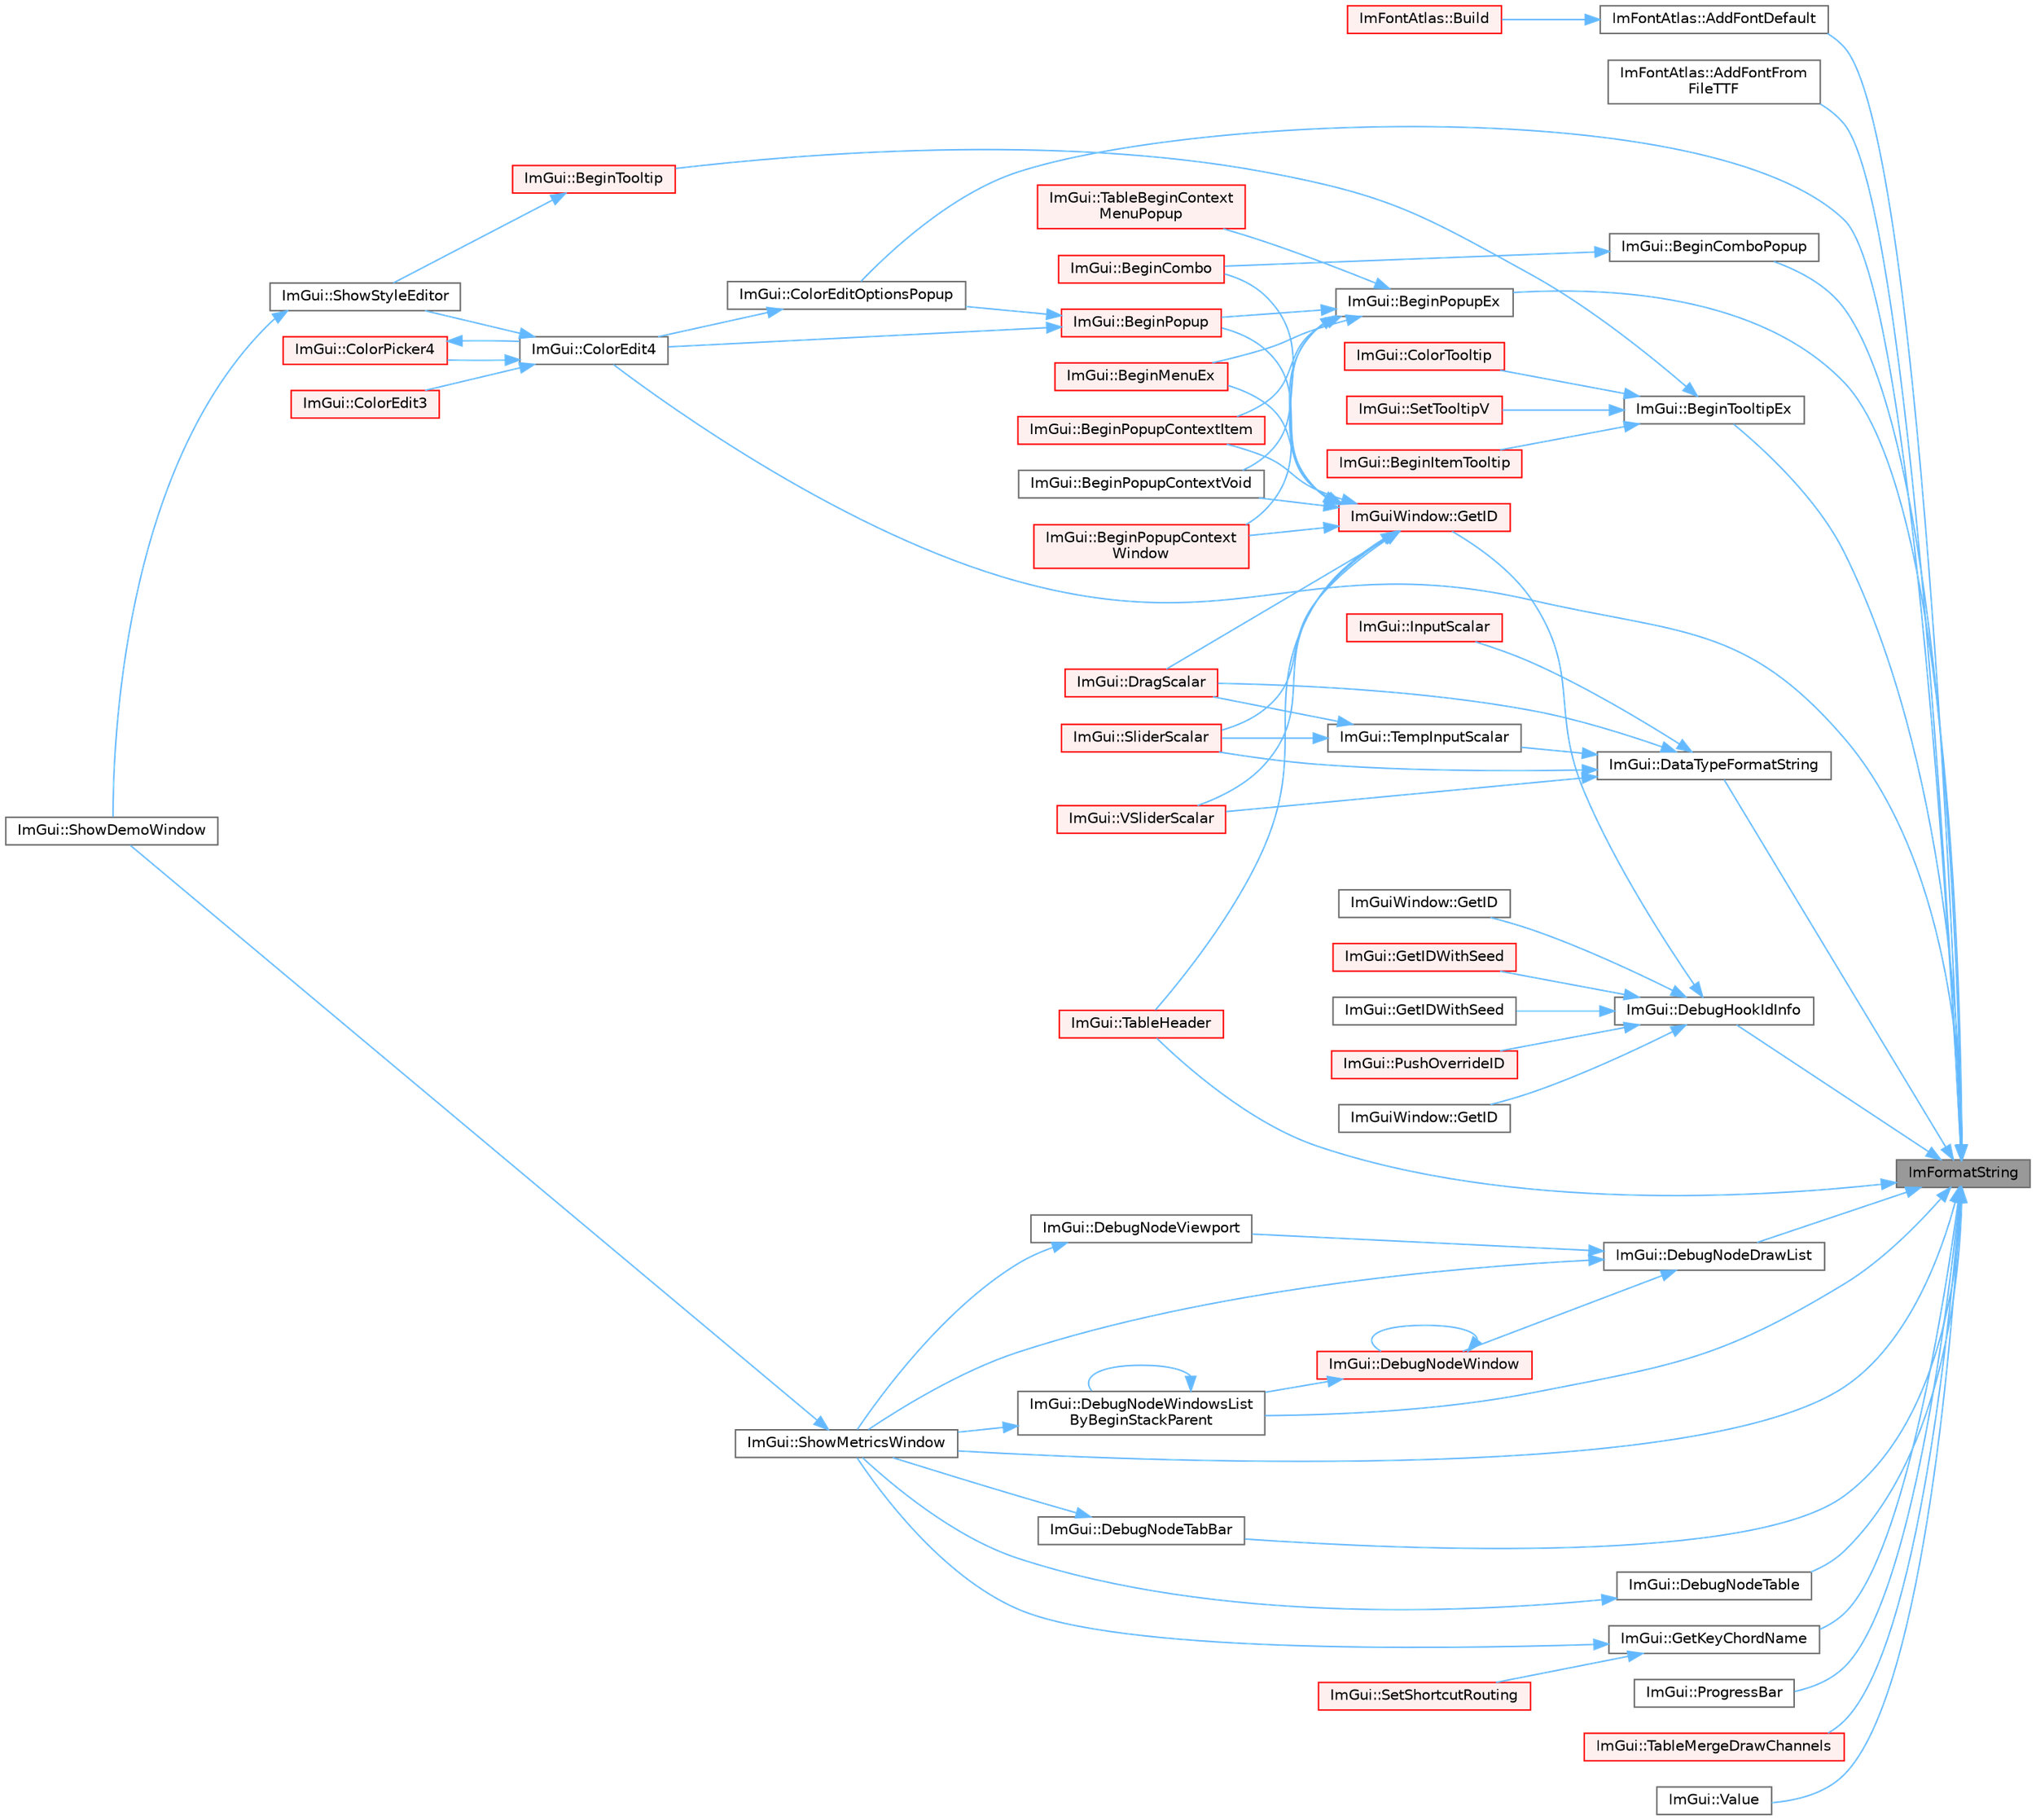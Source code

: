 digraph "ImFormatString"
{
 // LATEX_PDF_SIZE
  bgcolor="transparent";
  edge [fontname=Helvetica,fontsize=10,labelfontname=Helvetica,labelfontsize=10];
  node [fontname=Helvetica,fontsize=10,shape=box,height=0.2,width=0.4];
  rankdir="RL";
  Node1 [id="Node000001",label="ImFormatString",height=0.2,width=0.4,color="gray40", fillcolor="grey60", style="filled", fontcolor="black",tooltip=" "];
  Node1 -> Node2 [id="edge1_Node000001_Node000002",dir="back",color="steelblue1",style="solid",tooltip=" "];
  Node2 [id="Node000002",label="ImFontAtlas::AddFontDefault",height=0.2,width=0.4,color="grey40", fillcolor="white", style="filled",URL="$struct_im_font_atlas.html#a9d2b4a94579bf603a0d2662cd8348cbd",tooltip=" "];
  Node2 -> Node3 [id="edge2_Node000002_Node000003",dir="back",color="steelblue1",style="solid",tooltip=" "];
  Node3 [id="Node000003",label="ImFontAtlas::Build",height=0.2,width=0.4,color="red", fillcolor="#FFF0F0", style="filled",URL="$struct_im_font_atlas.html#a81e39e30dffa4dd7e458a53297451e27",tooltip=" "];
  Node1 -> Node9 [id="edge3_Node000001_Node000009",dir="back",color="steelblue1",style="solid",tooltip=" "];
  Node9 [id="Node000009",label="ImFontAtlas::AddFontFrom\lFileTTF",height=0.2,width=0.4,color="grey40", fillcolor="white", style="filled",URL="$struct_im_font_atlas.html#a26d0333bae95222ca2c2fd2886eae562",tooltip=" "];
  Node1 -> Node10 [id="edge4_Node000001_Node000010",dir="back",color="steelblue1",style="solid",tooltip=" "];
  Node10 [id="Node000010",label="ImGui::BeginComboPopup",height=0.2,width=0.4,color="grey40", fillcolor="white", style="filled",URL="$namespace_im_gui.html#a6ecb51142fcb72cd19ff002c3a7d8e25",tooltip=" "];
  Node10 -> Node11 [id="edge5_Node000010_Node000011",dir="back",color="steelblue1",style="solid",tooltip=" "];
  Node11 [id="Node000011",label="ImGui::BeginCombo",height=0.2,width=0.4,color="red", fillcolor="#FFF0F0", style="filled",URL="$namespace_im_gui.html#aa895095bdc7a2907375c555e245575ea",tooltip=" "];
  Node1 -> Node17 [id="edge6_Node000001_Node000017",dir="back",color="steelblue1",style="solid",tooltip=" "];
  Node17 [id="Node000017",label="ImGui::BeginPopupEx",height=0.2,width=0.4,color="grey40", fillcolor="white", style="filled",URL="$namespace_im_gui.html#a89da3a22300e8293257b6cfdf1b83b7a",tooltip=" "];
  Node17 -> Node18 [id="edge7_Node000017_Node000018",dir="back",color="steelblue1",style="solid",tooltip=" "];
  Node18 [id="Node000018",label="ImGui::BeginMenuEx",height=0.2,width=0.4,color="red", fillcolor="#FFF0F0", style="filled",URL="$namespace_im_gui.html#a8dc671f87ed281b6445ce6ae4ab25183",tooltip=" "];
  Node17 -> Node20 [id="edge8_Node000017_Node000020",dir="back",color="steelblue1",style="solid",tooltip=" "];
  Node20 [id="Node000020",label="ImGui::BeginPopup",height=0.2,width=0.4,color="red", fillcolor="#FFF0F0", style="filled",URL="$namespace_im_gui.html#a10e213926d8ca212266bc5fbded1e026",tooltip=" "];
  Node20 -> Node21 [id="edge9_Node000020_Node000021",dir="back",color="steelblue1",style="solid",tooltip=" "];
  Node21 [id="Node000021",label="ImGui::ColorEdit4",height=0.2,width=0.4,color="grey40", fillcolor="white", style="filled",URL="$namespace_im_gui.html#ac3f45e2aa0b1d591cc8a2cdf8b566a45",tooltip=" "];
  Node21 -> Node22 [id="edge10_Node000021_Node000022",dir="back",color="steelblue1",style="solid",tooltip=" "];
  Node22 [id="Node000022",label="ImGui::ColorEdit3",height=0.2,width=0.4,color="red", fillcolor="#FFF0F0", style="filled",URL="$namespace_im_gui.html#a5afe76ba1c91f07363e40396e7df656e",tooltip=" "];
  Node21 -> Node24 [id="edge11_Node000021_Node000024",dir="back",color="steelblue1",style="solid",tooltip=" "];
  Node24 [id="Node000024",label="ImGui::ColorPicker4",height=0.2,width=0.4,color="red", fillcolor="#FFF0F0", style="filled",URL="$namespace_im_gui.html#a3d5aae9e0a14aa051d5a799abbe97b32",tooltip=" "];
  Node24 -> Node21 [id="edge12_Node000024_Node000021",dir="back",color="steelblue1",style="solid",tooltip=" "];
  Node21 -> Node15 [id="edge13_Node000021_Node000015",dir="back",color="steelblue1",style="solid",tooltip=" "];
  Node15 [id="Node000015",label="ImGui::ShowStyleEditor",height=0.2,width=0.4,color="grey40", fillcolor="white", style="filled",URL="$namespace_im_gui.html#ab2eb3dec78d054fe3feab1c091ec5de5",tooltip=" "];
  Node15 -> Node16 [id="edge14_Node000015_Node000016",dir="back",color="steelblue1",style="solid",tooltip=" "];
  Node16 [id="Node000016",label="ImGui::ShowDemoWindow",height=0.2,width=0.4,color="grey40", fillcolor="white", style="filled",URL="$namespace_im_gui.html#af95643a0ce4893b9e57c12991922fb18",tooltip=" "];
  Node20 -> Node27 [id="edge15_Node000020_Node000027",dir="back",color="steelblue1",style="solid",tooltip=" "];
  Node27 [id="Node000027",label="ImGui::ColorEditOptionsPopup",height=0.2,width=0.4,color="grey40", fillcolor="white", style="filled",URL="$namespace_im_gui.html#a6bfb117816d669f8704e5d0c0c0795fe",tooltip=" "];
  Node27 -> Node21 [id="edge16_Node000027_Node000021",dir="back",color="steelblue1",style="solid",tooltip=" "];
  Node17 -> Node30 [id="edge17_Node000017_Node000030",dir="back",color="steelblue1",style="solid",tooltip=" "];
  Node30 [id="Node000030",label="ImGui::BeginPopupContextItem",height=0.2,width=0.4,color="red", fillcolor="#FFF0F0", style="filled",URL="$namespace_im_gui.html#a440894c8c00495d5cc01529f4504fca9",tooltip=" "];
  Node17 -> Node32 [id="edge18_Node000017_Node000032",dir="back",color="steelblue1",style="solid",tooltip=" "];
  Node32 [id="Node000032",label="ImGui::BeginPopupContextVoid",height=0.2,width=0.4,color="grey40", fillcolor="white", style="filled",URL="$namespace_im_gui.html#a6758a456204101a9c4a660da4cfba2c9",tooltip=" "];
  Node17 -> Node33 [id="edge19_Node000017_Node000033",dir="back",color="steelblue1",style="solid",tooltip=" "];
  Node33 [id="Node000033",label="ImGui::BeginPopupContext\lWindow",height=0.2,width=0.4,color="red", fillcolor="#FFF0F0", style="filled",URL="$namespace_im_gui.html#aef8b2c0baa27bd5c68f676aaf14ed946",tooltip=" "];
  Node17 -> Node34 [id="edge20_Node000017_Node000034",dir="back",color="steelblue1",style="solid",tooltip=" "];
  Node34 [id="Node000034",label="ImGui::TableBeginContext\lMenuPopup",height=0.2,width=0.4,color="red", fillcolor="#FFF0F0", style="filled",URL="$namespace_im_gui.html#ac5ffd2621218c244f701317f9086e6ff",tooltip=" "];
  Node1 -> Node48 [id="edge21_Node000001_Node000048",dir="back",color="steelblue1",style="solid",tooltip=" "];
  Node48 [id="Node000048",label="ImGui::BeginTooltipEx",height=0.2,width=0.4,color="grey40", fillcolor="white", style="filled",URL="$namespace_im_gui.html#a18b17a0b20c3f2a16068b84210cfded4",tooltip=" "];
  Node48 -> Node49 [id="edge22_Node000048_Node000049",dir="back",color="steelblue1",style="solid",tooltip=" "];
  Node49 [id="Node000049",label="ImGui::BeginItemTooltip",height=0.2,width=0.4,color="red", fillcolor="#FFF0F0", style="filled",URL="$namespace_im_gui.html#a0557ed1d3f89dcb5d25311bf3099ddf5",tooltip=" "];
  Node48 -> Node59 [id="edge23_Node000048_Node000059",dir="back",color="steelblue1",style="solid",tooltip=" "];
  Node59 [id="Node000059",label="ImGui::BeginTooltip",height=0.2,width=0.4,color="red", fillcolor="#FFF0F0", style="filled",URL="$namespace_im_gui.html#a0609fbb218702a720c383c87d0c545a2",tooltip=" "];
  Node59 -> Node15 [id="edge24_Node000059_Node000015",dir="back",color="steelblue1",style="solid",tooltip=" "];
  Node48 -> Node62 [id="edge25_Node000048_Node000062",dir="back",color="steelblue1",style="solid",tooltip=" "];
  Node62 [id="Node000062",label="ImGui::ColorTooltip",height=0.2,width=0.4,color="red", fillcolor="#FFF0F0", style="filled",URL="$namespace_im_gui.html#afad90b366b6471e3b13175c0ebeb26c8",tooltip=" "];
  Node48 -> Node65 [id="edge26_Node000048_Node000065",dir="back",color="steelblue1",style="solid",tooltip=" "];
  Node65 [id="Node000065",label="ImGui::SetTooltipV",height=0.2,width=0.4,color="red", fillcolor="#FFF0F0", style="filled",URL="$namespace_im_gui.html#a3826acf68fc4a12bb66401575f51d6a2",tooltip=" "];
  Node1 -> Node21 [id="edge27_Node000001_Node000021",dir="back",color="steelblue1",style="solid",tooltip=" "];
  Node1 -> Node27 [id="edge28_Node000001_Node000027",dir="back",color="steelblue1",style="solid",tooltip=" "];
  Node1 -> Node80 [id="edge29_Node000001_Node000080",dir="back",color="steelblue1",style="solid",tooltip=" "];
  Node80 [id="Node000080",label="ImGui::DataTypeFormatString",height=0.2,width=0.4,color="grey40", fillcolor="white", style="filled",URL="$namespace_im_gui.html#a5fda8e22d0e4721940aefcb7232b1f82",tooltip=" "];
  Node80 -> Node81 [id="edge30_Node000080_Node000081",dir="back",color="steelblue1",style="solid",tooltip=" "];
  Node81 [id="Node000081",label="ImGui::DragScalar",height=0.2,width=0.4,color="red", fillcolor="#FFF0F0", style="filled",URL="$namespace_im_gui.html#a17d8926e8f44a6d00575b12081c51fe0",tooltip=" "];
  Node80 -> Node93 [id="edge31_Node000080_Node000093",dir="back",color="steelblue1",style="solid",tooltip=" "];
  Node93 [id="Node000093",label="ImGui::InputScalar",height=0.2,width=0.4,color="red", fillcolor="#FFF0F0", style="filled",URL="$namespace_im_gui.html#afdb54540b7480872fbb746f64344b374",tooltip=" "];
  Node80 -> Node105 [id="edge32_Node000080_Node000105",dir="back",color="steelblue1",style="solid",tooltip=" "];
  Node105 [id="Node000105",label="ImGui::SliderScalar",height=0.2,width=0.4,color="red", fillcolor="#FFF0F0", style="filled",URL="$namespace_im_gui.html#afdd7faa9a69f75b8d674cdc207441bea",tooltip=" "];
  Node80 -> Node117 [id="edge33_Node000080_Node000117",dir="back",color="steelblue1",style="solid",tooltip=" "];
  Node117 [id="Node000117",label="ImGui::TempInputScalar",height=0.2,width=0.4,color="grey40", fillcolor="white", style="filled",URL="$namespace_im_gui.html#a392fed3e7db2a75abf217bf84c6abce9",tooltip=" "];
  Node117 -> Node81 [id="edge34_Node000117_Node000081",dir="back",color="steelblue1",style="solid",tooltip=" "];
  Node117 -> Node105 [id="edge35_Node000117_Node000105",dir="back",color="steelblue1",style="solid",tooltip=" "];
  Node80 -> Node118 [id="edge36_Node000080_Node000118",dir="back",color="steelblue1",style="solid",tooltip=" "];
  Node118 [id="Node000118",label="ImGui::VSliderScalar",height=0.2,width=0.4,color="red", fillcolor="#FFF0F0", style="filled",URL="$namespace_im_gui.html#a6ad24ca37a530d43f9d1c727d94e4829",tooltip=" "];
  Node1 -> Node121 [id="edge37_Node000001_Node000121",dir="back",color="steelblue1",style="solid",tooltip=" "];
  Node121 [id="Node000121",label="ImGui::DebugHookIdInfo",height=0.2,width=0.4,color="grey40", fillcolor="white", style="filled",URL="$namespace_im_gui.html#a5487269f4cb9fb809fd3e797411ed2d7",tooltip=" "];
  Node121 -> Node122 [id="edge38_Node000121_Node000122",dir="back",color="steelblue1",style="solid",tooltip=" "];
  Node122 [id="Node000122",label="ImGuiWindow::GetID",height=0.2,width=0.4,color="red", fillcolor="#FFF0F0", style="filled",URL="$struct_im_gui_window.html#a66400a63bc0b54d7d29e08d1b1b1a42b",tooltip=" "];
  Node122 -> Node11 [id="edge39_Node000122_Node000011",dir="back",color="steelblue1",style="solid",tooltip=" "];
  Node122 -> Node18 [id="edge40_Node000122_Node000018",dir="back",color="steelblue1",style="solid",tooltip=" "];
  Node122 -> Node20 [id="edge41_Node000122_Node000020",dir="back",color="steelblue1",style="solid",tooltip=" "];
  Node122 -> Node30 [id="edge42_Node000122_Node000030",dir="back",color="steelblue1",style="solid",tooltip=" "];
  Node122 -> Node32 [id="edge43_Node000122_Node000032",dir="back",color="steelblue1",style="solid",tooltip=" "];
  Node122 -> Node33 [id="edge44_Node000122_Node000033",dir="back",color="steelblue1",style="solid",tooltip=" "];
  Node122 -> Node81 [id="edge45_Node000122_Node000081",dir="back",color="steelblue1",style="solid",tooltip=" "];
  Node122 -> Node105 [id="edge46_Node000122_Node000105",dir="back",color="steelblue1",style="solid",tooltip=" "];
  Node122 -> Node70 [id="edge47_Node000122_Node000070",dir="back",color="steelblue1",style="solid",tooltip=" "];
  Node70 [id="Node000070",label="ImGui::TableHeader",height=0.2,width=0.4,color="red", fillcolor="#FFF0F0", style="filled",URL="$namespace_im_gui.html#ae51bc07bc518779f58def3c0e2d0045c",tooltip=" "];
  Node122 -> Node118 [id="edge48_Node000122_Node000118",dir="back",color="steelblue1",style="solid",tooltip=" "];
  Node121 -> Node213 [id="edge49_Node000121_Node000213",dir="back",color="steelblue1",style="solid",tooltip=" "];
  Node213 [id="Node000213",label="ImGuiWindow::GetID",height=0.2,width=0.4,color="grey40", fillcolor="white", style="filled",URL="$struct_im_gui_window.html#aae21dffb343cabca9414499b827912a8",tooltip=" "];
  Node121 -> Node214 [id="edge50_Node000121_Node000214",dir="back",color="steelblue1",style="solid",tooltip=" "];
  Node214 [id="Node000214",label="ImGuiWindow::GetID",height=0.2,width=0.4,color="grey40", fillcolor="white", style="filled",URL="$struct_im_gui_window.html#a122c47ded974724a192912883fb8e0e9",tooltip=" "];
  Node121 -> Node215 [id="edge51_Node000121_Node000215",dir="back",color="steelblue1",style="solid",tooltip=" "];
  Node215 [id="Node000215",label="ImGui::GetIDWithSeed",height=0.2,width=0.4,color="red", fillcolor="#FFF0F0", style="filled",URL="$namespace_im_gui.html#ab3bf101308fe641abc549bda537158f5",tooltip=" "];
  Node121 -> Node217 [id="edge52_Node000121_Node000217",dir="back",color="steelblue1",style="solid",tooltip=" "];
  Node217 [id="Node000217",label="ImGui::GetIDWithSeed",height=0.2,width=0.4,color="grey40", fillcolor="white", style="filled",URL="$namespace_im_gui.html#a09e57c148b2877276f130e5279d45303",tooltip=" "];
  Node121 -> Node218 [id="edge53_Node000121_Node000218",dir="back",color="steelblue1",style="solid",tooltip=" "];
  Node218 [id="Node000218",label="ImGui::PushOverrideID",height=0.2,width=0.4,color="red", fillcolor="#FFF0F0", style="filled",URL="$namespace_im_gui.html#acff64eb876d279cfe1cc6129ccd19930",tooltip=" "];
  Node1 -> Node197 [id="edge54_Node000001_Node000197",dir="back",color="steelblue1",style="solid",tooltip=" "];
  Node197 [id="Node000197",label="ImGui::DebugNodeDrawList",height=0.2,width=0.4,color="grey40", fillcolor="white", style="filled",URL="$namespace_im_gui.html#af7b5e35566da44ac1ea8a7e1b9d9d574",tooltip=" "];
  Node197 -> Node198 [id="edge55_Node000197_Node000198",dir="back",color="steelblue1",style="solid",tooltip=" "];
  Node198 [id="Node000198",label="ImGui::DebugNodeViewport",height=0.2,width=0.4,color="grey40", fillcolor="white", style="filled",URL="$namespace_im_gui.html#aa5e5f50f28c04a26264c0943c7281171",tooltip=" "];
  Node198 -> Node38 [id="edge56_Node000198_Node000038",dir="back",color="steelblue1",style="solid",tooltip=" "];
  Node38 [id="Node000038",label="ImGui::ShowMetricsWindow",height=0.2,width=0.4,color="grey40", fillcolor="white", style="filled",URL="$namespace_im_gui.html#afe7a28c6eb52fff3cc27d5a698fea4ff",tooltip=" "];
  Node38 -> Node16 [id="edge57_Node000038_Node000016",dir="back",color="steelblue1",style="solid",tooltip=" "];
  Node197 -> Node53 [id="edge58_Node000197_Node000053",dir="back",color="steelblue1",style="solid",tooltip=" "];
  Node53 [id="Node000053",label="ImGui::DebugNodeWindow",height=0.2,width=0.4,color="red", fillcolor="#FFF0F0", style="filled",URL="$namespace_im_gui.html#afcb602554925c5409977f0fb39f77e5d",tooltip=" "];
  Node53 -> Node53 [id="edge59_Node000053_Node000053",dir="back",color="steelblue1",style="solid",tooltip=" "];
  Node53 -> Node55 [id="edge60_Node000053_Node000055",dir="back",color="steelblue1",style="solid",tooltip=" "];
  Node55 [id="Node000055",label="ImGui::DebugNodeWindowsList\lByBeginStackParent",height=0.2,width=0.4,color="grey40", fillcolor="white", style="filled",URL="$namespace_im_gui.html#a0fc8019faf3a1aec25b554384ad9e506",tooltip=" "];
  Node55 -> Node55 [id="edge61_Node000055_Node000055",dir="back",color="steelblue1",style="solid",tooltip=" "];
  Node55 -> Node38 [id="edge62_Node000055_Node000038",dir="back",color="steelblue1",style="solid",tooltip=" "];
  Node197 -> Node38 [id="edge63_Node000197_Node000038",dir="back",color="steelblue1",style="solid",tooltip=" "];
  Node1 -> Node132 [id="edge64_Node000001_Node000132",dir="back",color="steelblue1",style="solid",tooltip=" "];
  Node132 [id="Node000132",label="ImGui::DebugNodeTabBar",height=0.2,width=0.4,color="grey40", fillcolor="white", style="filled",URL="$namespace_im_gui.html#ac5f1a2b50c26c83d3df78d94e95f0bd0",tooltip=" "];
  Node132 -> Node38 [id="edge65_Node000132_Node000038",dir="back",color="steelblue1",style="solid",tooltip=" "];
  Node1 -> Node52 [id="edge66_Node000001_Node000052",dir="back",color="steelblue1",style="solid",tooltip=" "];
  Node52 [id="Node000052",label="ImGui::DebugNodeTable",height=0.2,width=0.4,color="grey40", fillcolor="white", style="filled",URL="$namespace_im_gui.html#ae944ffc599add73d6f3220165475ffd8",tooltip=" "];
  Node52 -> Node38 [id="edge67_Node000052_Node000038",dir="back",color="steelblue1",style="solid",tooltip=" "];
  Node1 -> Node55 [id="edge68_Node000001_Node000055",dir="back",color="steelblue1",style="solid",tooltip=" "];
  Node1 -> Node222 [id="edge69_Node000001_Node000222",dir="back",color="steelblue1",style="solid",tooltip=" "];
  Node222 [id="Node000222",label="ImGui::GetKeyChordName",height=0.2,width=0.4,color="grey40", fillcolor="white", style="filled",URL="$namespace_im_gui.html#a4711f04593c21dee2ecb1f736c4da981",tooltip=" "];
  Node222 -> Node223 [id="edge70_Node000222_Node000223",dir="back",color="steelblue1",style="solid",tooltip=" "];
  Node223 [id="Node000223",label="ImGui::SetShortcutRouting",height=0.2,width=0.4,color="red", fillcolor="#FFF0F0", style="filled",URL="$namespace_im_gui.html#a5bfa26bcafad8fae4b4e21e1f0db47e3",tooltip=" "];
  Node222 -> Node38 [id="edge71_Node000222_Node000038",dir="back",color="steelblue1",style="solid",tooltip=" "];
  Node1 -> Node225 [id="edge72_Node000001_Node000225",dir="back",color="steelblue1",style="solid",tooltip=" "];
  Node225 [id="Node000225",label="ImGui::ProgressBar",height=0.2,width=0.4,color="grey40", fillcolor="white", style="filled",URL="$namespace_im_gui.html#a412b0416ad68c0ac46e5d66805d911ff",tooltip=" "];
  Node1 -> Node38 [id="edge73_Node000001_Node000038",dir="back",color="steelblue1",style="solid",tooltip=" "];
  Node1 -> Node70 [id="edge74_Node000001_Node000070",dir="back",color="steelblue1",style="solid",tooltip=" "];
  Node1 -> Node226 [id="edge75_Node000001_Node000226",dir="back",color="steelblue1",style="solid",tooltip=" "];
  Node226 [id="Node000226",label="ImGui::TableMergeDrawChannels",height=0.2,width=0.4,color="red", fillcolor="#FFF0F0", style="filled",URL="$namespace_im_gui.html#a0bf2259f81cd376b6790fe13dea70a22",tooltip=" "];
  Node1 -> Node227 [id="edge76_Node000001_Node000227",dir="back",color="steelblue1",style="solid",tooltip=" "];
  Node227 [id="Node000227",label="ImGui::Value",height=0.2,width=0.4,color="grey40", fillcolor="white", style="filled",URL="$namespace_im_gui.html#a0c8b87438082a1d0a46ae2a76090ca16",tooltip=" "];
}
